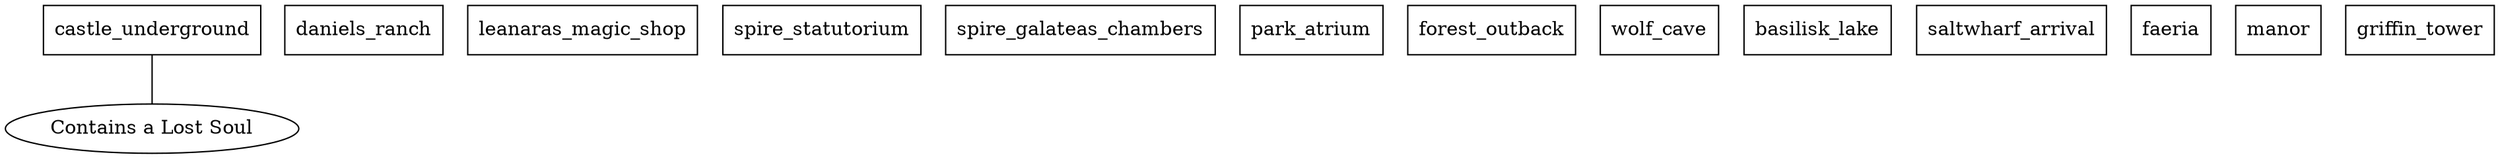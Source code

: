 graph {
	{
	node [shape = box]
	
	castle_underground
	daniels_ranch
	leanaras_magic_shop
	spire_statutorium
	spire_galateas_chambers
	park_atrium

	forest_outback
	wolf_cave
	basilisk_lake
	saltwharf_arrival
	faeria
	manor
	griffin_tower
	}

	castle_underground -- "Contains a Lost Soul"
}
